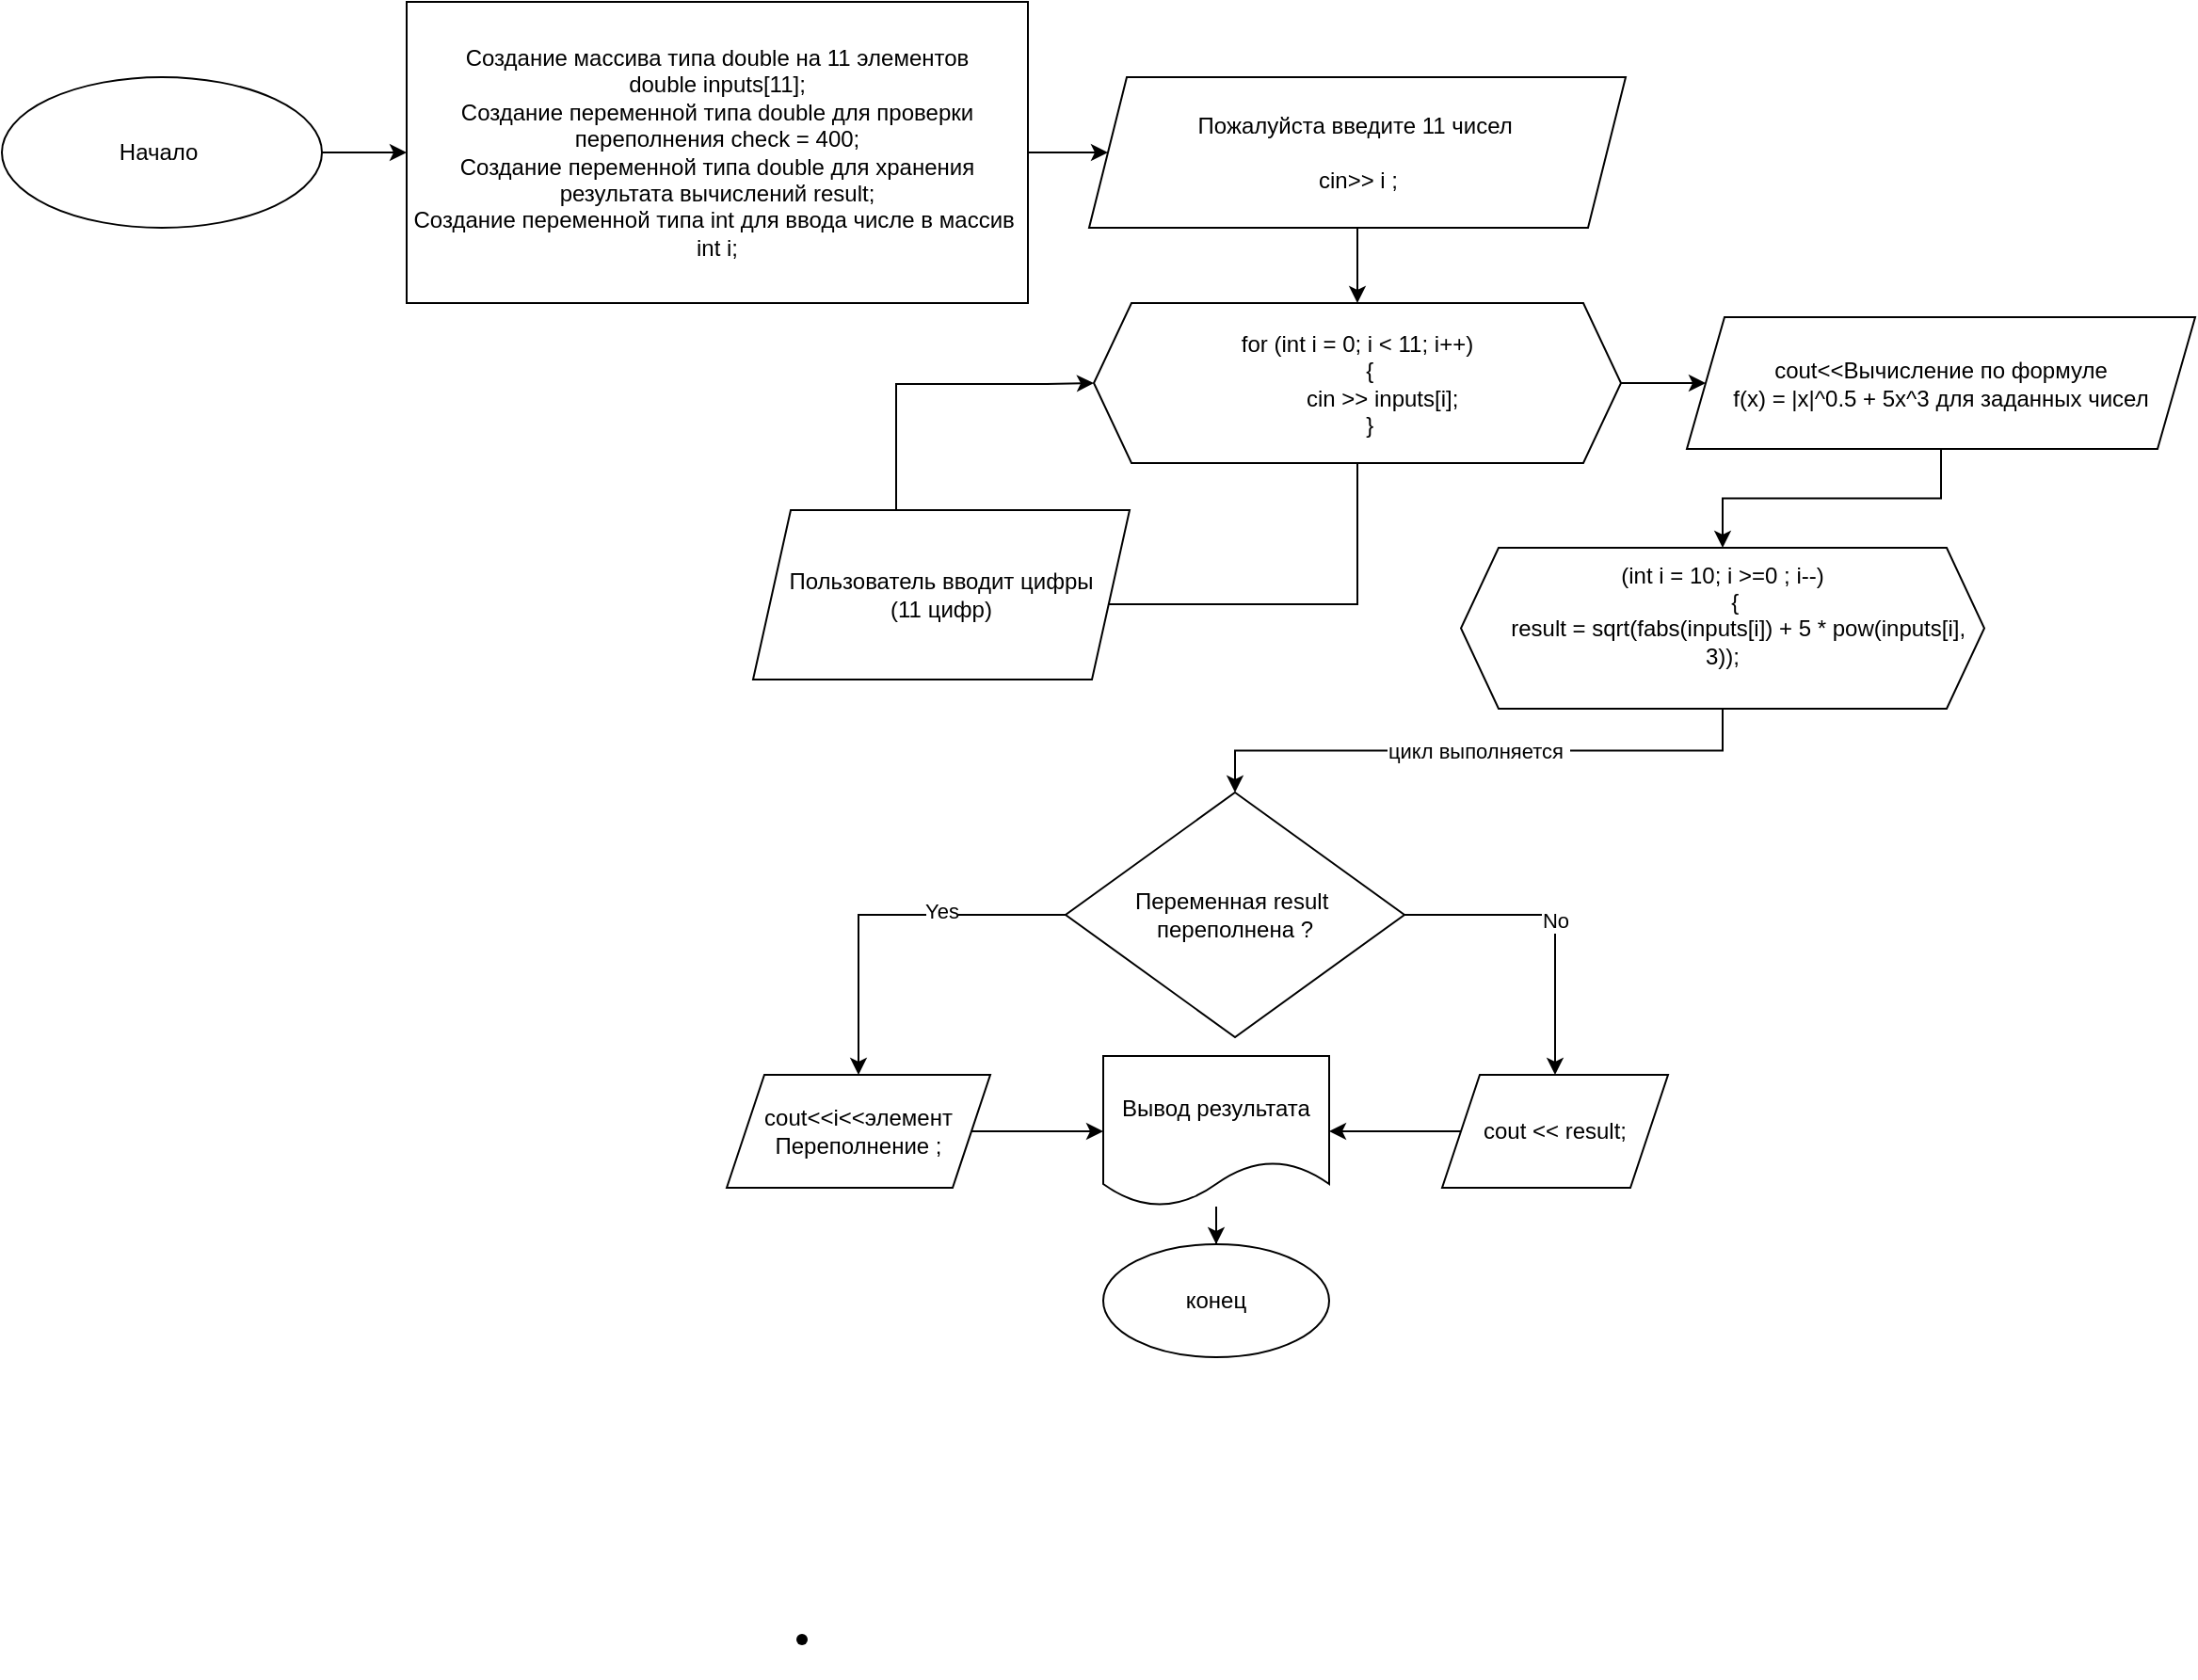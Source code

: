 <mxfile version="15.9.6" type="device"><diagram id="IjLpnfr-mHciY0PwAt6g" name="Page-1"><mxGraphModel dx="1422" dy="762" grid="1" gridSize="10" guides="1" tooltips="1" connect="1" arrows="1" fold="1" page="1" pageScale="1" pageWidth="827" pageHeight="1169" math="0" shadow="0"><root><mxCell id="0"/><mxCell id="1" parent="0"/><mxCell id="F_TH6u7T7iurXD8_hfJI-3" value="" style="edgeStyle=orthogonalEdgeStyle;rounded=0;orthogonalLoop=1;jettySize=auto;html=1;" edge="1" parent="1" source="F_TH6u7T7iurXD8_hfJI-1" target="F_TH6u7T7iurXD8_hfJI-2"><mxGeometry relative="1" as="geometry"/></mxCell><mxCell id="F_TH6u7T7iurXD8_hfJI-1" value="Начало&amp;nbsp;" style="ellipse;whiteSpace=wrap;html=1;" vertex="1" parent="1"><mxGeometry x="15" y="70" width="170" height="80" as="geometry"/></mxCell><mxCell id="F_TH6u7T7iurXD8_hfJI-7" value="" style="edgeStyle=orthogonalEdgeStyle;rounded=0;orthogonalLoop=1;jettySize=auto;html=1;" edge="1" parent="1" source="F_TH6u7T7iurXD8_hfJI-2" target="F_TH6u7T7iurXD8_hfJI-6"><mxGeometry relative="1" as="geometry"/></mxCell><mxCell id="F_TH6u7T7iurXD8_hfJI-2" value="Создание массива типа double на 11 элементов &lt;br&gt;double inputs[11];&lt;br&gt;Создание переменной&amp;nbsp;типа double для проверки переполнения check = 400;&lt;br&gt;Создание переменной типа double для хранения результата вычислений result;&lt;br&gt;Создание переменной типа int для ввода числе в массив&amp;nbsp;&lt;br&gt;int i;" style="whiteSpace=wrap;html=1;" vertex="1" parent="1"><mxGeometry x="230" y="30" width="330" height="160" as="geometry"/></mxCell><mxCell id="F_TH6u7T7iurXD8_hfJI-43" value="" style="edgeStyle=orthogonalEdgeStyle;rounded=0;orthogonalLoop=1;jettySize=auto;html=1;" edge="1" parent="1" source="F_TH6u7T7iurXD8_hfJI-6" target="F_TH6u7T7iurXD8_hfJI-8"><mxGeometry relative="1" as="geometry"/></mxCell><mxCell id="F_TH6u7T7iurXD8_hfJI-6" value="Пожалуйста введите 11 чисел&amp;nbsp;&lt;br&gt;&lt;br&gt;cin&amp;gt;&amp;gt; i ;" style="shape=parallelogram;perimeter=parallelogramPerimeter;whiteSpace=wrap;html=1;fixedSize=1;" vertex="1" parent="1"><mxGeometry x="592.5" y="70" width="285" height="80" as="geometry"/></mxCell><mxCell id="F_TH6u7T7iurXD8_hfJI-47" value="" style="edgeStyle=orthogonalEdgeStyle;rounded=0;orthogonalLoop=1;jettySize=auto;html=1;entryX=0;entryY=0.5;entryDx=0;entryDy=0;" edge="1" parent="1" source="F_TH6u7T7iurXD8_hfJI-8" target="F_TH6u7T7iurXD8_hfJI-8"><mxGeometry relative="1" as="geometry"><Array as="points"><mxPoint x="735" y="350"/><mxPoint x="490" y="350"/><mxPoint x="490" y="233"/><mxPoint x="570" y="233"/></Array></mxGeometry></mxCell><mxCell id="F_TH6u7T7iurXD8_hfJI-48" value="" style="edgeStyle=orthogonalEdgeStyle;rounded=0;orthogonalLoop=1;jettySize=auto;html=1;" edge="1" parent="1" source="F_TH6u7T7iurXD8_hfJI-8" target="F_TH6u7T7iurXD8_hfJI-16"><mxGeometry relative="1" as="geometry"/></mxCell><mxCell id="F_TH6u7T7iurXD8_hfJI-8" value="&lt;div&gt;for (int i = 0; i &amp;lt; 11; i++)&lt;/div&gt;&lt;div&gt;&amp;nbsp; &amp;nbsp; {&lt;/div&gt;&lt;div&gt;&amp;nbsp; &amp;nbsp; &amp;nbsp; &amp;nbsp; cin &amp;gt;&amp;gt; inputs[i];&lt;/div&gt;&lt;div&gt;&amp;nbsp; &amp;nbsp; }&lt;/div&gt;" style="shape=hexagon;perimeter=hexagonPerimeter2;whiteSpace=wrap;html=1;fixedSize=1;" vertex="1" parent="1"><mxGeometry x="595" y="190" width="280" height="85" as="geometry"/></mxCell><mxCell id="F_TH6u7T7iurXD8_hfJI-21" value="" style="edgeStyle=orthogonalEdgeStyle;rounded=0;orthogonalLoop=1;jettySize=auto;html=1;entryX=0.5;entryY=0;entryDx=0;entryDy=0;" edge="1" parent="1" source="F_TH6u7T7iurXD8_hfJI-16" target="F_TH6u7T7iurXD8_hfJI-24"><mxGeometry relative="1" as="geometry"><mxPoint x="570" y="585" as="targetPoint"/></mxGeometry></mxCell><mxCell id="F_TH6u7T7iurXD8_hfJI-16" value="cout&amp;lt;&amp;lt;Вычисление по формуле &lt;br&gt;f(x) = |x|^0.5 + 5x^3 для заданных чисел" style="shape=parallelogram;perimeter=parallelogramPerimeter;whiteSpace=wrap;html=1;fixedSize=1;" vertex="1" parent="1"><mxGeometry x="910" y="197.5" width="270" height="70" as="geometry"/></mxCell><mxCell id="F_TH6u7T7iurXD8_hfJI-23" value="цикл выполняется&amp;nbsp;" style="edgeStyle=orthogonalEdgeStyle;rounded=0;orthogonalLoop=1;jettySize=auto;html=1;exitX=0.5;exitY=1;exitDx=0;exitDy=0;" edge="1" parent="1" source="F_TH6u7T7iurXD8_hfJI-24" target="F_TH6u7T7iurXD8_hfJI-22"><mxGeometry relative="1" as="geometry"><mxPoint x="570" y="730" as="sourcePoint"/></mxGeometry></mxCell><mxCell id="F_TH6u7T7iurXD8_hfJI-30" value="" style="edgeStyle=orthogonalEdgeStyle;rounded=0;orthogonalLoop=1;jettySize=auto;html=1;" edge="1" parent="1" source="F_TH6u7T7iurXD8_hfJI-22" target="F_TH6u7T7iurXD8_hfJI-29"><mxGeometry relative="1" as="geometry"/></mxCell><mxCell id="F_TH6u7T7iurXD8_hfJI-31" value="Yes" style="edgeLabel;html=1;align=center;verticalAlign=middle;resizable=0;points=[];" vertex="1" connectable="0" parent="F_TH6u7T7iurXD8_hfJI-30"><mxGeometry x="-0.317" y="-2" relative="1" as="geometry"><mxPoint as="offset"/></mxGeometry></mxCell><mxCell id="F_TH6u7T7iurXD8_hfJI-33" value="No" style="edgeStyle=orthogonalEdgeStyle;rounded=0;orthogonalLoop=1;jettySize=auto;html=1;" edge="1" parent="1" source="F_TH6u7T7iurXD8_hfJI-22" target="F_TH6u7T7iurXD8_hfJI-32"><mxGeometry relative="1" as="geometry"/></mxCell><mxCell id="F_TH6u7T7iurXD8_hfJI-22" value="Переменная result&amp;nbsp;&lt;br&gt;переполнена ?" style="rhombus;whiteSpace=wrap;html=1;" vertex="1" parent="1"><mxGeometry x="580" y="450" width="180" height="130" as="geometry"/></mxCell><mxCell id="F_TH6u7T7iurXD8_hfJI-24" value="&lt;div&gt;(int i = 10; i &amp;gt;=0 ; i--)&lt;/div&gt;&lt;div&gt;&amp;nbsp; &amp;nbsp; {&lt;/div&gt;&lt;div&gt;&amp;nbsp; &amp;nbsp; &amp;nbsp;result = sqrt(fabs(inputs[i]) + 5 * pow(inputs[i], 3));&lt;/div&gt;&lt;div&gt;&amp;nbsp; &amp;nbsp; &amp;nbsp; &amp;nbsp;&lt;/div&gt;" style="shape=hexagon;perimeter=hexagonPerimeter2;whiteSpace=wrap;html=1;fixedSize=1;" vertex="1" parent="1"><mxGeometry x="790" y="320" width="278" height="85.5" as="geometry"/></mxCell><mxCell id="F_TH6u7T7iurXD8_hfJI-25" value="Пользователь вводит цифры&lt;br&gt;(11 цифр)" style="shape=parallelogram;perimeter=parallelogramPerimeter;whiteSpace=wrap;html=1;fixedSize=1;" vertex="1" parent="1"><mxGeometry x="414" y="300" width="200" height="90" as="geometry"/></mxCell><mxCell id="F_TH6u7T7iurXD8_hfJI-49" value="" style="edgeStyle=orthogonalEdgeStyle;rounded=0;orthogonalLoop=1;jettySize=auto;html=1;" edge="1" parent="1" source="F_TH6u7T7iurXD8_hfJI-29" target="F_TH6u7T7iurXD8_hfJI-34"><mxGeometry relative="1" as="geometry"/></mxCell><mxCell id="F_TH6u7T7iurXD8_hfJI-29" value="cout&amp;lt;&amp;lt;i&amp;lt;&amp;lt;элемент Переполнение ;" style="shape=parallelogram;perimeter=parallelogramPerimeter;whiteSpace=wrap;html=1;fixedSize=1;" vertex="1" parent="1"><mxGeometry x="400" y="600" width="140" height="60" as="geometry"/></mxCell><mxCell id="F_TH6u7T7iurXD8_hfJI-50" value="" style="edgeStyle=orthogonalEdgeStyle;rounded=0;orthogonalLoop=1;jettySize=auto;html=1;" edge="1" parent="1" source="F_TH6u7T7iurXD8_hfJI-32" target="F_TH6u7T7iurXD8_hfJI-34"><mxGeometry relative="1" as="geometry"/></mxCell><mxCell id="F_TH6u7T7iurXD8_hfJI-32" value="cout &amp;lt;&amp;lt; result;" style="shape=parallelogram;perimeter=parallelogramPerimeter;whiteSpace=wrap;html=1;fixedSize=1;" vertex="1" parent="1"><mxGeometry x="780" y="600" width="120" height="60" as="geometry"/></mxCell><mxCell id="F_TH6u7T7iurXD8_hfJI-40" value="" style="edgeStyle=orthogonalEdgeStyle;rounded=0;orthogonalLoop=1;jettySize=auto;html=1;" edge="1" parent="1" source="F_TH6u7T7iurXD8_hfJI-34" target="F_TH6u7T7iurXD8_hfJI-39"><mxGeometry relative="1" as="geometry"/></mxCell><mxCell id="F_TH6u7T7iurXD8_hfJI-34" value="Вывод результата" style="shape=document;whiteSpace=wrap;html=1;boundedLbl=1;" vertex="1" parent="1"><mxGeometry x="600" y="590" width="120" height="80" as="geometry"/></mxCell><mxCell id="F_TH6u7T7iurXD8_hfJI-36" value="" style="shape=waypoint;sketch=0;size=6;pointerEvents=1;points=[];fillColor=default;resizable=0;rotatable=0;perimeter=centerPerimeter;snapToPoint=1;" vertex="1" parent="1"><mxGeometry x="420" y="880" width="40" height="40" as="geometry"/></mxCell><mxCell id="F_TH6u7T7iurXD8_hfJI-39" value="конец" style="ellipse;whiteSpace=wrap;html=1;" vertex="1" parent="1"><mxGeometry x="600" y="690" width="120" height="60" as="geometry"/></mxCell></root></mxGraphModel></diagram></mxfile>